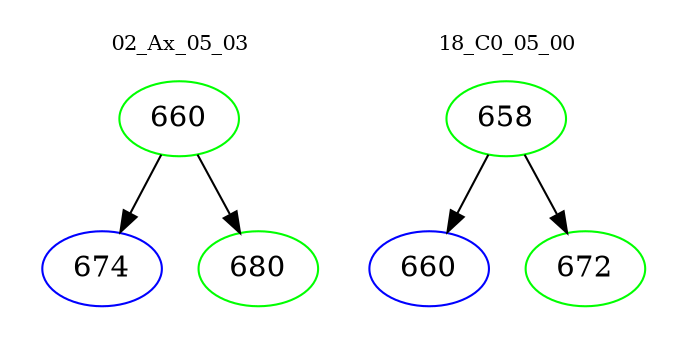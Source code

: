 digraph{
subgraph cluster_0 {
color = white
label = "02_Ax_05_03";
fontsize=10;
T0_660 [label="660", color="green"]
T0_660 -> T0_674 [color="black"]
T0_674 [label="674", color="blue"]
T0_660 -> T0_680 [color="black"]
T0_680 [label="680", color="green"]
}
subgraph cluster_1 {
color = white
label = "18_C0_05_00";
fontsize=10;
T1_658 [label="658", color="green"]
T1_658 -> T1_660 [color="black"]
T1_660 [label="660", color="blue"]
T1_658 -> T1_672 [color="black"]
T1_672 [label="672", color="green"]
}
}
